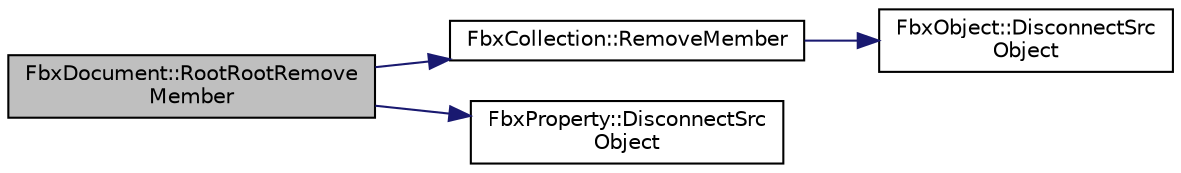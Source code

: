 digraph "FbxDocument::RootRootRemoveMember"
{
  edge [fontname="Helvetica",fontsize="10",labelfontname="Helvetica",labelfontsize="10"];
  node [fontname="Helvetica",fontsize="10",shape=record];
  rankdir="LR";
  Node78 [label="FbxDocument::RootRootRemove\lMember",height=0.2,width=0.4,color="black", fillcolor="grey75", style="filled", fontcolor="black"];
  Node78 -> Node79 [color="midnightblue",fontsize="10",style="solid",fontname="Helvetica"];
  Node79 [label="FbxCollection::RemoveMember",height=0.2,width=0.4,color="black", fillcolor="white", style="filled",URL="$class_fbx_collection.html#a8a65c60bae5ebfcd19f4aaad99ec10f1"];
  Node79 -> Node80 [color="midnightblue",fontsize="10",style="solid",fontname="Helvetica"];
  Node80 [label="FbxObject::DisconnectSrc\lObject",height=0.2,width=0.4,color="black", fillcolor="white", style="filled",URL="$class_fbx_object.html#a1ff942832a9a9d829988c757899b6655"];
  Node78 -> Node81 [color="midnightblue",fontsize="10",style="solid",fontname="Helvetica"];
  Node81 [label="FbxProperty::DisconnectSrc\lObject",height=0.2,width=0.4,color="black", fillcolor="white", style="filled",URL="$class_fbx_property.html#aaf72d2b89f03e122cea736ca8e060cab"];
}

